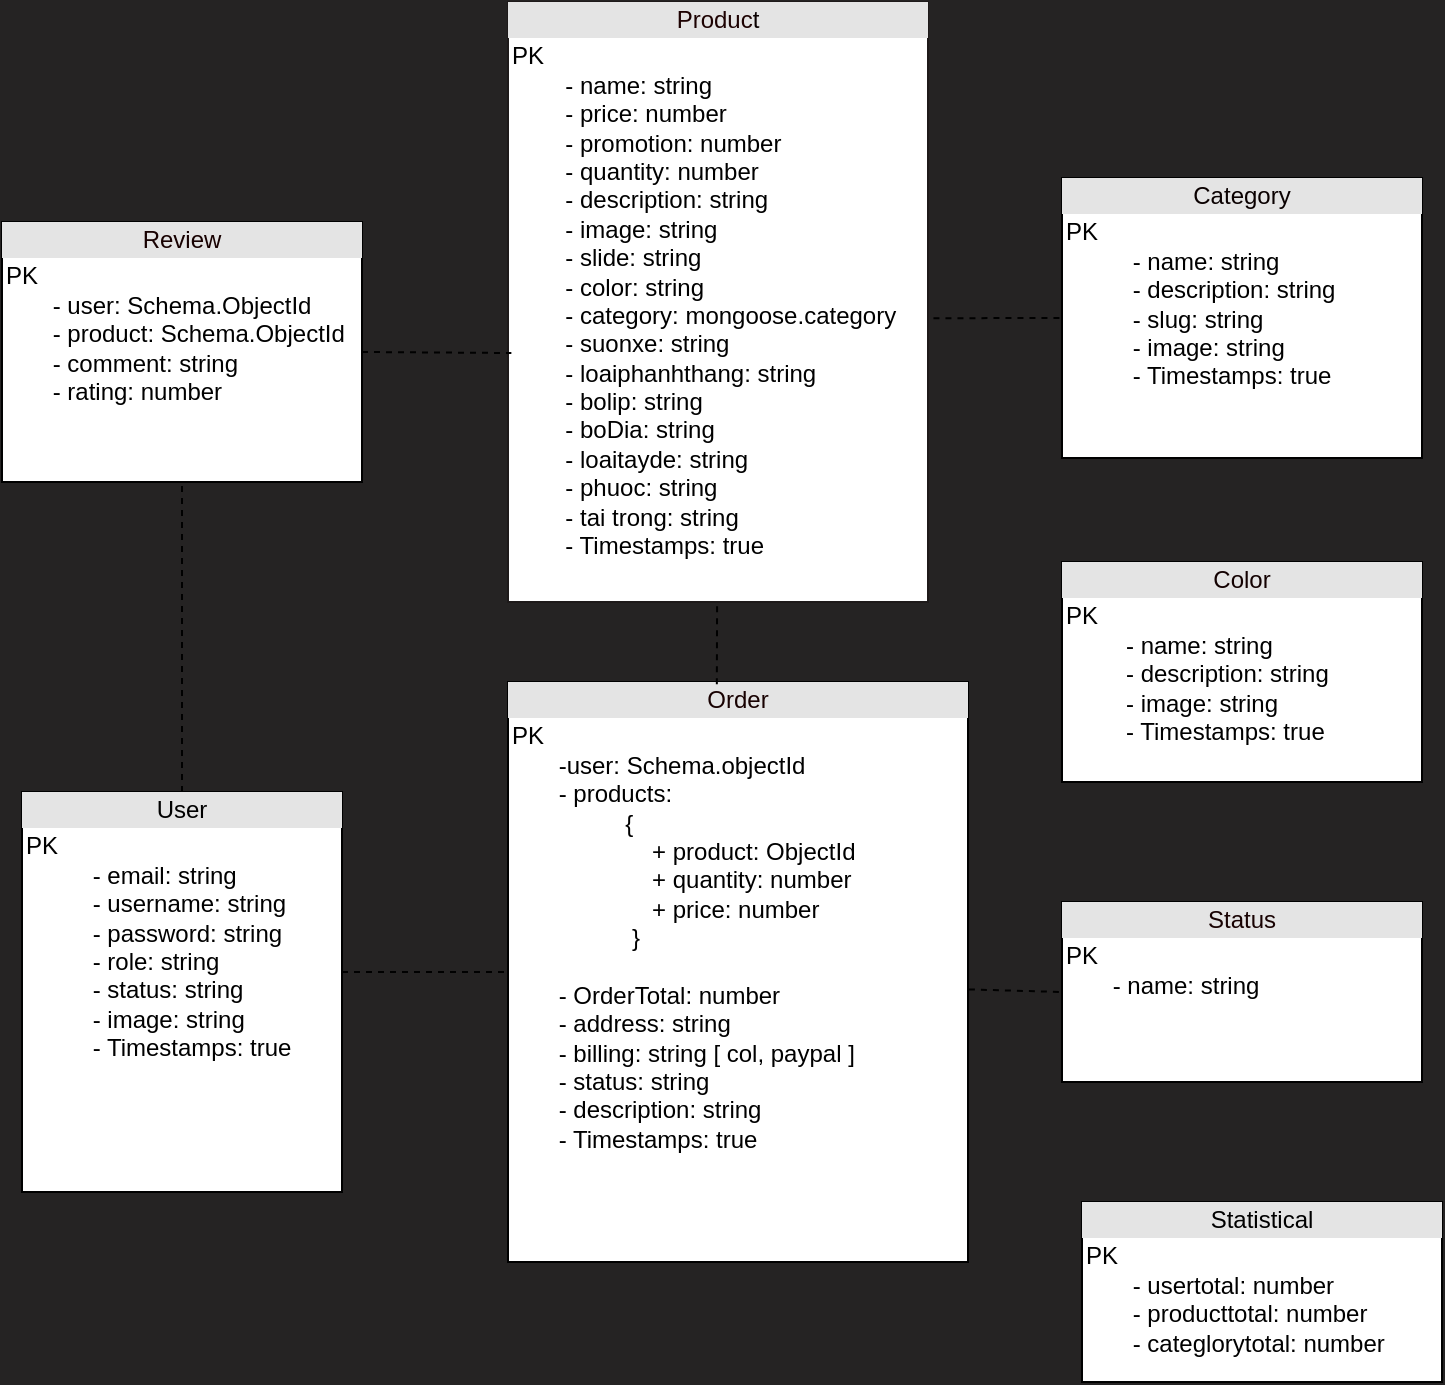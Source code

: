 <mxfile>
    <diagram id="C5RBs43oDa-KdzZeNtuy" name="Page-1">
        <mxGraphModel dx="357" dy="214" grid="1" gridSize="10" guides="1" tooltips="1" connect="1" arrows="1" fold="1" page="1" pageScale="1" pageWidth="3300" pageHeight="4681" background="#252323" math="0" shadow="0">
            <root>
                <mxCell id="WIyWlLk6GJQsqaUBKTNV-0"/>
                <mxCell id="WIyWlLk6GJQsqaUBKTNV-1" parent="WIyWlLk6GJQsqaUBKTNV-0"/>
                <mxCell id="SQ6s2hqWq-BpDGslR6-7-9" value="&lt;div style=&quot;text-align: center; box-sizing: border-box; width: 100%; background: rgb(228, 228, 228); padding: 2px;&quot;&gt;&lt;font color=&quot;#000000&quot;&gt;User&lt;/font&gt;&lt;/div&gt;&lt;table style=&quot;width:100%;font-size:1em;&quot; cellpadding=&quot;2&quot; cellspacing=&quot;0&quot;&gt;&lt;tbody&gt;&lt;tr&gt;&lt;td&gt;PK&amp;nbsp; &amp;nbsp;&lt;br&gt;&amp;nbsp; &amp;nbsp; &amp;nbsp; &amp;nbsp; &amp;nbsp; - email: string&lt;br&gt;&amp;nbsp; &amp;nbsp; &amp;nbsp; &amp;nbsp; &amp;nbsp; - username: string&lt;br&gt;&amp;nbsp; &amp;nbsp; &amp;nbsp; &amp;nbsp; &amp;nbsp; - password: string&lt;br&gt;&amp;nbsp; &amp;nbsp; &amp;nbsp; &amp;nbsp; &amp;nbsp; - role: string&lt;br&gt;&amp;nbsp; &amp;nbsp; &amp;nbsp; &amp;nbsp; &amp;nbsp; - status: string&lt;br&gt;&amp;nbsp; &amp;nbsp; &amp;nbsp; &amp;nbsp; &amp;nbsp; - image: string&lt;br&gt;&amp;nbsp; &amp;nbsp; &amp;nbsp; &amp;nbsp; &amp;nbsp; - Timestamps: true&amp;nbsp;&lt;br&gt;&amp;nbsp; &amp;nbsp; &amp;nbsp; &amp;nbsp; &amp;nbsp;&amp;nbsp;&lt;/td&gt;&lt;td&gt;&lt;/td&gt;&lt;/tr&gt;&lt;/tbody&gt;&lt;/table&gt;" style="verticalAlign=top;align=left;overflow=fill;html=1;whiteSpace=wrap;" parent="WIyWlLk6GJQsqaUBKTNV-1" vertex="1">
                    <mxGeometry x="280" y="515" width="160" height="200" as="geometry"/>
                </mxCell>
                <mxCell id="SQ6s2hqWq-BpDGslR6-7-10" value="&lt;div style=&quot;text-align: center; box-sizing: border-box; width: 100%; background: rgb(228, 228, 228); padding: 2px;&quot;&gt;&lt;font color=&quot;#1d0202&quot;&gt;Produc&lt;/font&gt;&lt;font color=&quot;#0a0000&quot;&gt;t&lt;/font&gt;&lt;/div&gt;&lt;table style=&quot;width:100%;font-size:1em;&quot; cellpadding=&quot;2&quot; cellspacing=&quot;0&quot;&gt;&lt;tbody&gt;&lt;tr&gt;&lt;td&gt;PK&amp;nbsp; &amp;nbsp; &amp;nbsp;&amp;nbsp;&lt;br&gt;&amp;nbsp; &amp;nbsp; &amp;nbsp; &amp;nbsp; - name: string&lt;br&gt;&amp;nbsp; &amp;nbsp; &amp;nbsp; &amp;nbsp; - price: number&lt;br&gt;&amp;nbsp; &amp;nbsp; &amp;nbsp; &amp;nbsp; - promotion: number&lt;br&gt;&amp;nbsp; &amp;nbsp; &amp;nbsp; &amp;nbsp; - quantity: number&lt;br&gt;&amp;nbsp; &amp;nbsp; &amp;nbsp; &amp;nbsp; - description: string&lt;br&gt;&amp;nbsp; &amp;nbsp; &amp;nbsp; &amp;nbsp; - image: string&lt;br&gt;&amp;nbsp; &amp;nbsp; &amp;nbsp; &amp;nbsp; - slide: string&lt;br&gt;&amp;nbsp; &amp;nbsp; &amp;nbsp; &amp;nbsp; - color: string&lt;br&gt;&amp;nbsp; &amp;nbsp; &amp;nbsp; &amp;nbsp; - category: mongoose.category&lt;br&gt;&amp;nbsp; &amp;nbsp; &amp;nbsp; &amp;nbsp; - suonxe: string&lt;br&gt;&amp;nbsp; &amp;nbsp; &amp;nbsp; &amp;nbsp; - loaiphanhthang: string&lt;br&gt;&amp;nbsp; &amp;nbsp; &amp;nbsp; &amp;nbsp; - bolip: string&lt;br&gt;&amp;nbsp; &amp;nbsp; &amp;nbsp; &amp;nbsp; - boDia: string&lt;br&gt;&amp;nbsp; &amp;nbsp; &amp;nbsp; &amp;nbsp; - loaitayde: string&lt;br&gt;&amp;nbsp; &amp;nbsp; &amp;nbsp; &amp;nbsp; - phuoc: string&lt;br&gt;&amp;nbsp; &amp;nbsp; &amp;nbsp; &amp;nbsp; - tai trong: string&lt;br&gt;&amp;nbsp; &amp;nbsp; &amp;nbsp; &amp;nbsp; - Timestamps: true&lt;br&gt;&lt;font face=&quot;Consolas, Courier New, monospace&quot; color=&quot;#f8f8f2&quot;&gt;&lt;span style=&quot;font-size: 14px; background-color: rgb(40, 42, 54);&quot;&gt;&lt;br&gt;&lt;br&gt;&lt;br&gt;&lt;/span&gt;&lt;/font&gt;&lt;/td&gt;&lt;td&gt;&lt;/td&gt;&lt;/tr&gt;&lt;/tbody&gt;&lt;/table&gt;" style="verticalAlign=top;align=left;overflow=fill;html=1;whiteSpace=wrap;strokeColor=#1e1a1a;" parent="WIyWlLk6GJQsqaUBKTNV-1" vertex="1">
                    <mxGeometry x="523" y="120" width="210" height="300" as="geometry"/>
                </mxCell>
                <mxCell id="SQ6s2hqWq-BpDGslR6-7-13" value="&lt;div style=&quot;text-align: center; box-sizing: border-box; width: 100%; background: rgb(228, 228, 228); padding: 2px;&quot;&gt;&lt;font color=&quot;#0a0000&quot;&gt;Category&lt;/font&gt;&lt;/div&gt;&lt;table style=&quot;width:100%;font-size:1em;&quot; cellpadding=&quot;2&quot; cellspacing=&quot;0&quot;&gt;&lt;tbody&gt;&lt;tr&gt;&lt;td&gt;PK&amp;nbsp; &amp;nbsp; &amp;nbsp; &amp;nbsp;&lt;br&gt;&amp;nbsp; &amp;nbsp; &amp;nbsp; &amp;nbsp; &amp;nbsp; - name: string&lt;br&gt;&amp;nbsp; &amp;nbsp; &amp;nbsp; &amp;nbsp; &amp;nbsp; - description: string&lt;br&gt;&amp;nbsp; &amp;nbsp; &amp;nbsp; &amp;nbsp; &amp;nbsp; - slug: string&lt;br&gt;&amp;nbsp; &amp;nbsp; &amp;nbsp; &amp;nbsp; &amp;nbsp; - image: string&lt;br&gt;&amp;nbsp; &amp;nbsp; &amp;nbsp; &amp;nbsp; &amp;nbsp; - Timestamps: true&lt;/td&gt;&lt;td&gt;&lt;br&gt;&lt;/td&gt;&lt;/tr&gt;&lt;/tbody&gt;&lt;/table&gt;" style="verticalAlign=top;align=left;overflow=fill;html=1;whiteSpace=wrap;strokeColor=#000000;" parent="WIyWlLk6GJQsqaUBKTNV-1" vertex="1">
                    <mxGeometry x="800" y="208" width="180" height="140" as="geometry"/>
                </mxCell>
                <mxCell id="SQ6s2hqWq-BpDGslR6-7-18" value="" style="endArrow=none;dashed=1;html=1;rounded=0;entryX=0;entryY=0.5;entryDx=0;entryDy=0;exitX=1.013;exitY=0.527;exitDx=0;exitDy=0;exitPerimeter=0;" parent="WIyWlLk6GJQsqaUBKTNV-1" source="SQ6s2hqWq-BpDGslR6-7-10" target="SQ6s2hqWq-BpDGslR6-7-13" edge="1">
                    <mxGeometry width="50" height="50" relative="1" as="geometry">
                        <mxPoint x="710" y="340" as="sourcePoint"/>
                        <mxPoint x="760" y="290" as="targetPoint"/>
                    </mxGeometry>
                </mxCell>
                <mxCell id="SQ6s2hqWq-BpDGslR6-7-19" value="&lt;div style=&quot;text-align: center; box-sizing: border-box; width: 100%; background: rgb(228, 228, 228); padding: 2px;&quot;&gt;&lt;font color=&quot;#130101&quot;&gt;Color&lt;/font&gt;&lt;/div&gt;&lt;table style=&quot;width:100%;font-size:1em;&quot; cellpadding=&quot;2&quot; cellspacing=&quot;0&quot;&gt;&lt;tbody&gt;&lt;tr&gt;&lt;td&gt;PK&amp;nbsp;&amp;nbsp;&lt;br&gt;&amp;nbsp; &amp;nbsp; &amp;nbsp; &amp;nbsp; &amp;nbsp;- name: string&lt;br&gt;&amp;nbsp; &amp;nbsp; &amp;nbsp; &amp;nbsp; &amp;nbsp;- description: string&lt;br&gt;&amp;nbsp; &amp;nbsp; &amp;nbsp; &amp;nbsp; &amp;nbsp;- image: string&lt;br&gt;&amp;nbsp; &amp;nbsp; &amp;nbsp; &amp;nbsp; &amp;nbsp;- Timestamps: true&lt;/td&gt;&lt;td&gt;&lt;br&gt;&lt;/td&gt;&lt;/tr&gt;&lt;/tbody&gt;&lt;/table&gt;" style="verticalAlign=top;align=left;overflow=fill;html=1;whiteSpace=wrap;" parent="WIyWlLk6GJQsqaUBKTNV-1" vertex="1">
                    <mxGeometry x="800" y="400" width="180" height="110" as="geometry"/>
                </mxCell>
                <mxCell id="SQ6s2hqWq-BpDGslR6-7-20" value="&lt;div style=&quot;text-align: center; box-sizing: border-box; width: 100%; background: rgb(228, 228, 228); padding: 2px;&quot;&gt;&lt;font color=&quot;#180101&quot;&gt;Order&lt;/font&gt;&lt;/div&gt;&lt;table style=&quot;width:100%;font-size:1em;&quot; cellpadding=&quot;2&quot; cellspacing=&quot;0&quot;&gt;&lt;tbody&gt;&lt;tr&gt;&lt;td&gt;PK&amp;nbsp;&lt;br&gt;&amp;nbsp; &amp;nbsp; &amp;nbsp; &amp;nbsp;-user: Schema.objectId&lt;br&gt;&amp;nbsp; &amp;nbsp; &amp;nbsp; &amp;nbsp;- products:&lt;br&gt;&amp;nbsp; &amp;nbsp; &amp;nbsp; &amp;nbsp; &amp;nbsp; &amp;nbsp; &amp;nbsp; &amp;nbsp; &amp;nbsp;{&lt;br&gt;&amp;nbsp; &amp;nbsp; &amp;nbsp; &amp;nbsp; &amp;nbsp; &amp;nbsp; &amp;nbsp; &amp;nbsp; &amp;nbsp; &amp;nbsp; &amp;nbsp;+ product: ObjectId&lt;br&gt;&amp;nbsp; &amp;nbsp; &amp;nbsp; &amp;nbsp; &amp;nbsp; &amp;nbsp; &amp;nbsp; &amp;nbsp; &amp;nbsp; &amp;nbsp; &amp;nbsp;+ quantity: number&lt;br&gt;&amp;nbsp; &amp;nbsp; &amp;nbsp; &amp;nbsp; &amp;nbsp; &amp;nbsp; &amp;nbsp; &amp;nbsp; &amp;nbsp; &amp;nbsp; &amp;nbsp;+ price: number&lt;br&gt;&amp;nbsp; &amp;nbsp; &amp;nbsp; &amp;nbsp; &amp;nbsp; &amp;nbsp; &amp;nbsp; &amp;nbsp; &amp;nbsp; }&lt;br&gt;&lt;br&gt;&amp;nbsp; &amp;nbsp; &amp;nbsp; &amp;nbsp;- OrderTotal: number&lt;br&gt;&amp;nbsp; &amp;nbsp; &amp;nbsp; &amp;nbsp;- address: string&lt;br&gt;&amp;nbsp; &amp;nbsp; &amp;nbsp; &amp;nbsp;- billing: string [ col, paypal ]&lt;br&gt;&amp;nbsp; &amp;nbsp; &amp;nbsp; &amp;nbsp;- status: string&lt;br&gt;&amp;nbsp; &amp;nbsp; &amp;nbsp; &amp;nbsp;- description: string&lt;br&gt;&amp;nbsp; &amp;nbsp; &amp;nbsp; &amp;nbsp;- Timestamps: true&lt;/td&gt;&lt;td&gt;&lt;/td&gt;&lt;/tr&gt;&lt;/tbody&gt;&lt;/table&gt;" style="verticalAlign=top;align=left;overflow=fill;html=1;whiteSpace=wrap;" parent="WIyWlLk6GJQsqaUBKTNV-1" vertex="1">
                    <mxGeometry x="523" y="460" width="230" height="290" as="geometry"/>
                </mxCell>
                <mxCell id="SQ6s2hqWq-BpDGslR6-7-23" value="&lt;div style=&quot;text-align: center; box-sizing: border-box; width: 100%; background: rgb(228, 228, 228); padding: 2px;&quot;&gt;&lt;font color=&quot;#180101&quot;&gt;Review&lt;/font&gt;&lt;/div&gt;&lt;table style=&quot;width:100%;font-size:1em;&quot; cellpadding=&quot;2&quot; cellspacing=&quot;0&quot;&gt;&lt;tbody&gt;&lt;tr&gt;&lt;td&gt;PK&lt;br&gt;&amp;nbsp; &amp;nbsp; &amp;nbsp; &amp;nbsp;- user: Schema.ObjectId&lt;br&gt;&amp;nbsp; &amp;nbsp; &amp;nbsp; &amp;nbsp;- product: Schema.ObjectId&lt;br&gt;&amp;nbsp; &amp;nbsp; &amp;nbsp; &amp;nbsp;- comment: string&lt;br&gt;&amp;nbsp; &amp;nbsp; &amp;nbsp; &amp;nbsp;- rating: number&lt;/td&gt;&lt;td&gt;&lt;/td&gt;&lt;/tr&gt;&lt;/tbody&gt;&lt;/table&gt;" style="verticalAlign=top;align=left;overflow=fill;html=1;whiteSpace=wrap;" parent="WIyWlLk6GJQsqaUBKTNV-1" vertex="1">
                    <mxGeometry x="270" y="230" width="180" height="130" as="geometry"/>
                </mxCell>
                <mxCell id="SQ6s2hqWq-BpDGslR6-7-26" value="" style="endArrow=none;dashed=1;html=1;rounded=0;exitX=0.454;exitY=0.004;exitDx=0;exitDy=0;exitPerimeter=0;" parent="WIyWlLk6GJQsqaUBKTNV-1" source="SQ6s2hqWq-BpDGslR6-7-20" target="SQ6s2hqWq-BpDGslR6-7-10" edge="1">
                    <mxGeometry width="50" height="50" relative="1" as="geometry">
                        <mxPoint x="630" y="410" as="sourcePoint"/>
                        <mxPoint x="680" y="360" as="targetPoint"/>
                    </mxGeometry>
                </mxCell>
                <mxCell id="SQ6s2hqWq-BpDGslR6-7-28" value="" style="endArrow=none;dashed=1;html=1;rounded=0;exitX=1;exitY=0.45;exitDx=0;exitDy=0;exitPerimeter=0;entryX=0;entryY=0.5;entryDx=0;entryDy=0;" parent="WIyWlLk6GJQsqaUBKTNV-1" source="SQ6s2hqWq-BpDGslR6-7-9" target="SQ6s2hqWq-BpDGslR6-7-20" edge="1">
                    <mxGeometry width="50" height="50" relative="1" as="geometry">
                        <mxPoint x="630" y="530" as="sourcePoint"/>
                        <mxPoint x="680" y="480" as="targetPoint"/>
                    </mxGeometry>
                </mxCell>
                <mxCell id="SQ6s2hqWq-BpDGslR6-7-29" value="" style="endArrow=none;dashed=1;html=1;rounded=0;exitX=0.5;exitY=0;exitDx=0;exitDy=0;entryX=0.5;entryY=1;entryDx=0;entryDy=0;" parent="WIyWlLk6GJQsqaUBKTNV-1" source="SQ6s2hqWq-BpDGslR6-7-9" target="SQ6s2hqWq-BpDGslR6-7-23" edge="1">
                    <mxGeometry width="50" height="50" relative="1" as="geometry">
                        <mxPoint x="630" y="410" as="sourcePoint"/>
                        <mxPoint x="680" y="360" as="targetPoint"/>
                    </mxGeometry>
                </mxCell>
                <mxCell id="SQ6s2hqWq-BpDGslR6-7-30" value="" style="endArrow=none;dashed=1;html=1;rounded=0;exitX=1;exitY=0.5;exitDx=0;exitDy=0;entryX=0.008;entryY=0.585;entryDx=0;entryDy=0;entryPerimeter=0;" parent="WIyWlLk6GJQsqaUBKTNV-1" source="SQ6s2hqWq-BpDGslR6-7-23" target="SQ6s2hqWq-BpDGslR6-7-10" edge="1">
                    <mxGeometry width="50" height="50" relative="1" as="geometry">
                        <mxPoint x="630" y="410" as="sourcePoint"/>
                        <mxPoint x="680" y="360" as="targetPoint"/>
                    </mxGeometry>
                </mxCell>
                <mxCell id="SQ6s2hqWq-BpDGslR6-7-36" value="&lt;div style=&quot;text-align: center; box-sizing: border-box; width: 100%; background: rgb(228, 228, 228); padding: 2px;&quot;&gt;&lt;font color=&quot;#180202&quot;&gt;Status&lt;/font&gt;&lt;/div&gt;&lt;table style=&quot;width:100%;font-size:1em;&quot; cellpadding=&quot;2&quot; cellspacing=&quot;0&quot;&gt;&lt;tbody&gt;&lt;tr&gt;&lt;td&gt;PK&lt;br&gt;&amp;nbsp; &amp;nbsp; &amp;nbsp; &amp;nbsp;- name: string&lt;/td&gt;&lt;td&gt;&lt;/td&gt;&lt;/tr&gt;&lt;/tbody&gt;&lt;/table&gt;" style="verticalAlign=top;align=left;overflow=fill;html=1;whiteSpace=wrap;" parent="WIyWlLk6GJQsqaUBKTNV-1" vertex="1">
                    <mxGeometry x="800" y="570" width="180" height="90" as="geometry"/>
                </mxCell>
                <mxCell id="SQ6s2hqWq-BpDGslR6-7-37" value="" style="endArrow=none;dashed=1;html=1;rounded=0;exitX=1.002;exitY=0.53;exitDx=0;exitDy=0;exitPerimeter=0;entryX=0;entryY=0.5;entryDx=0;entryDy=0;" parent="WIyWlLk6GJQsqaUBKTNV-1" source="SQ6s2hqWq-BpDGslR6-7-20" target="SQ6s2hqWq-BpDGslR6-7-36" edge="1">
                    <mxGeometry width="50" height="50" relative="1" as="geometry">
                        <mxPoint x="760" y="520" as="sourcePoint"/>
                        <mxPoint x="810" y="470" as="targetPoint"/>
                    </mxGeometry>
                </mxCell>
                <mxCell id="SQ6s2hqWq-BpDGslR6-7-38" value="&lt;div style=&quot;text-align: center; box-sizing: border-box; width: 100%; background: rgb(228, 228, 228); padding: 2px;&quot;&gt;&lt;font color=&quot;#000000&quot;&gt;Statistical&lt;/font&gt;&lt;/div&gt;&lt;table style=&quot;width:100%;font-size:1em;&quot; cellpadding=&quot;2&quot; cellspacing=&quot;0&quot;&gt;&lt;tbody&gt;&lt;tr&gt;&lt;td&gt;PK&lt;br&gt;&amp;nbsp; &amp;nbsp; &amp;nbsp; &amp;nbsp;- usertotal: number&lt;br&gt;&amp;nbsp; &amp;nbsp; &amp;nbsp; &amp;nbsp;- producttotal: number&lt;br&gt;&amp;nbsp; &amp;nbsp; &amp;nbsp; &amp;nbsp;- categlorytotal: number&lt;br&gt;&lt;br&gt;&lt;/td&gt;&lt;td&gt;&lt;br&gt;&lt;/td&gt;&lt;/tr&gt;&lt;/tbody&gt;&lt;/table&gt;" style="verticalAlign=top;align=left;overflow=fill;html=1;whiteSpace=wrap;" parent="WIyWlLk6GJQsqaUBKTNV-1" vertex="1">
                    <mxGeometry x="810" y="720" width="180" height="90" as="geometry"/>
                </mxCell>
            </root>
        </mxGraphModel>
    </diagram>
</mxfile>